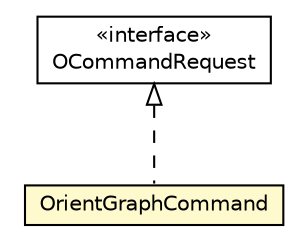 #!/usr/local/bin/dot
#
# Class diagram 
# Generated by UMLGraph version R5_6-24-gf6e263 (http://www.umlgraph.org/)
#

digraph G {
	edge [fontname="Helvetica",fontsize=10,labelfontname="Helvetica",labelfontsize=10];
	node [fontname="Helvetica",fontsize=10,shape=plaintext];
	nodesep=0.25;
	ranksep=0.5;
	// com.orientechnologies.orient.core.command.OCommandRequest
	c7685941 [label=<<table title="com.orientechnologies.orient.core.command.OCommandRequest" border="0" cellborder="1" cellspacing="0" cellpadding="2" port="p" href="../../../../orientechnologies/orient/core/command/OCommandRequest.html">
		<tr><td><table border="0" cellspacing="0" cellpadding="1">
<tr><td align="center" balign="center"> &#171;interface&#187; </td></tr>
<tr><td align="center" balign="center"> OCommandRequest </td></tr>
		</table></td></tr>
		</table>>, URL="../../../../orientechnologies/orient/core/command/OCommandRequest.html", fontname="Helvetica", fontcolor="black", fontsize=10.0];
	// com.tinkerpop.blueprints.impls.orient.OrientGraphCommand
	c7687759 [label=<<table title="com.tinkerpop.blueprints.impls.orient.OrientGraphCommand" border="0" cellborder="1" cellspacing="0" cellpadding="2" port="p" bgcolor="lemonChiffon" href="./OrientGraphCommand.html">
		<tr><td><table border="0" cellspacing="0" cellpadding="1">
<tr><td align="center" balign="center"> OrientGraphCommand </td></tr>
		</table></td></tr>
		</table>>, URL="./OrientGraphCommand.html", fontname="Helvetica", fontcolor="black", fontsize=10.0];
	//com.tinkerpop.blueprints.impls.orient.OrientGraphCommand implements com.orientechnologies.orient.core.command.OCommandRequest
	c7685941:p -> c7687759:p [dir=back,arrowtail=empty,style=dashed];
}

